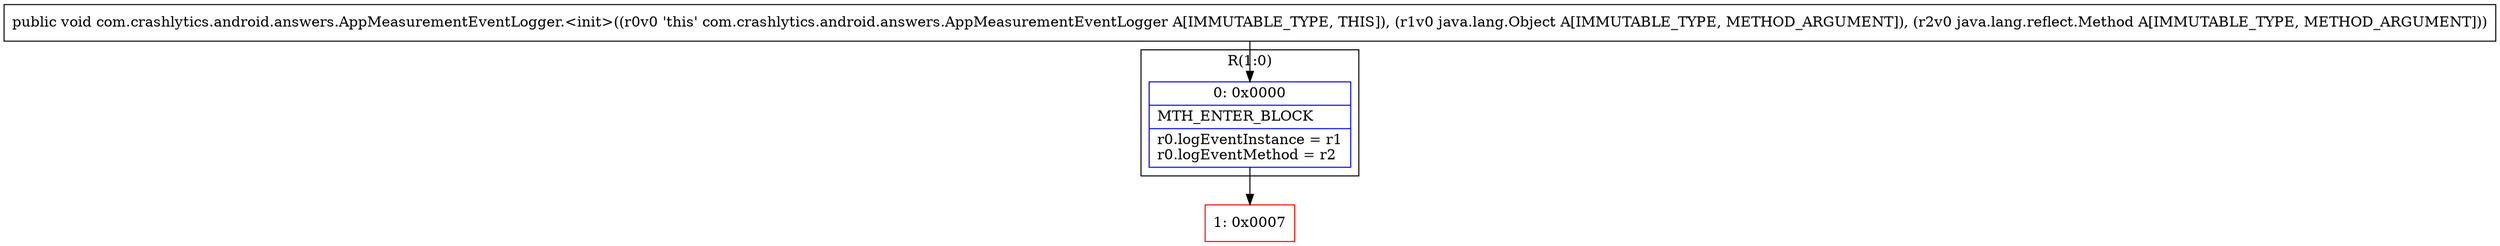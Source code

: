 digraph "CFG forcom.crashlytics.android.answers.AppMeasurementEventLogger.\<init\>(Ljava\/lang\/Object;Ljava\/lang\/reflect\/Method;)V" {
subgraph cluster_Region_1589916215 {
label = "R(1:0)";
node [shape=record,color=blue];
Node_0 [shape=record,label="{0\:\ 0x0000|MTH_ENTER_BLOCK\l|r0.logEventInstance = r1\lr0.logEventMethod = r2\l}"];
}
Node_1 [shape=record,color=red,label="{1\:\ 0x0007}"];
MethodNode[shape=record,label="{public void com.crashlytics.android.answers.AppMeasurementEventLogger.\<init\>((r0v0 'this' com.crashlytics.android.answers.AppMeasurementEventLogger A[IMMUTABLE_TYPE, THIS]), (r1v0 java.lang.Object A[IMMUTABLE_TYPE, METHOD_ARGUMENT]), (r2v0 java.lang.reflect.Method A[IMMUTABLE_TYPE, METHOD_ARGUMENT])) }"];
MethodNode -> Node_0;
Node_0 -> Node_1;
}

